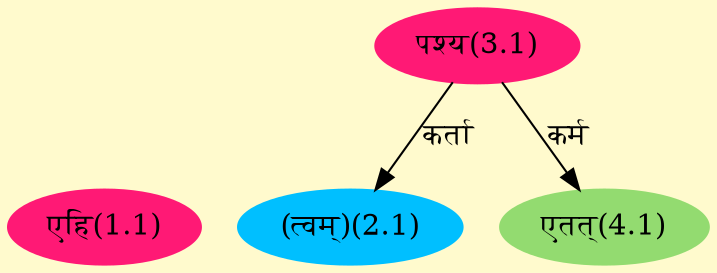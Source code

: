 digraph G{
rankdir=BT;
 compound=true;
 bgcolor="lemonchiffon1";
Node1_1 [style=filled, color="#FF1975" label = "एहि(1.1)"]
Node2_1 [style=filled, color="#00BFFF" label = "(त्वम्)(2.1)"]
Node [style=filled, color="" label = "()"]
Node3_1 [style=filled, color="#FF1975" label = "पश्य(3.1)"]
Node4_1 [style=filled, color="#93DB70" label = "एतत्(4.1)"]
/* Start of Relations section */

Node2_1 -> Node3_1 [  label="कर्ता"  dir="back" ]
Node4_1 -> Node3_1 [  label="कर्म"  dir="back" ]
}
